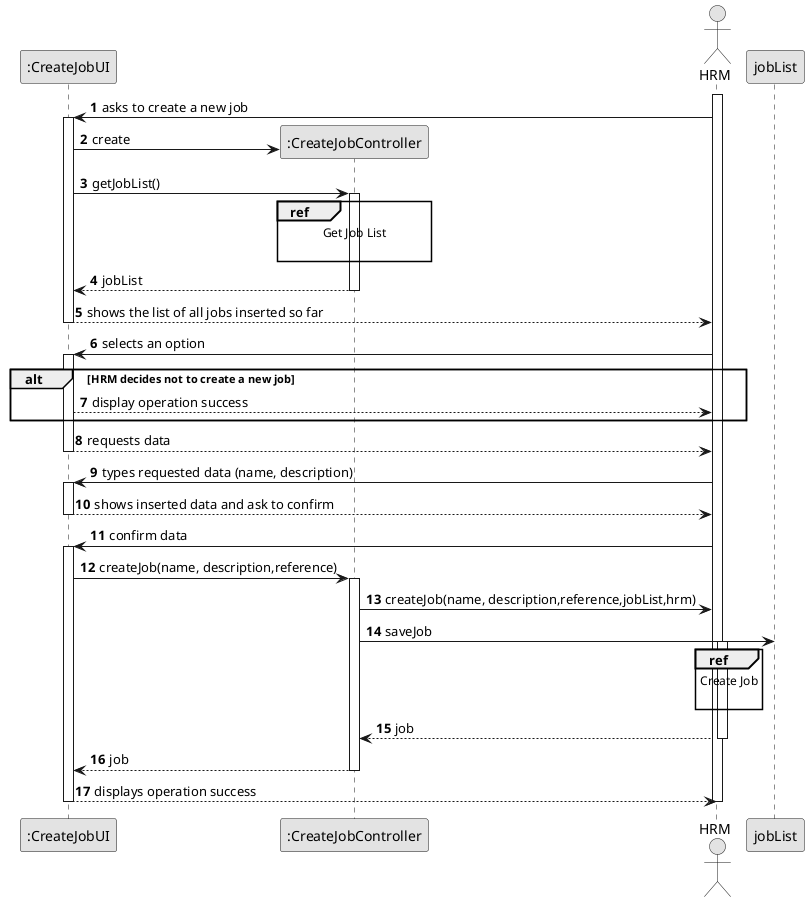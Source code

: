 @startuml
skinparam monochrome true
skinparam packageStyle rectangle
skinparam shadowing false

autonumber

'hide footbox
actor "HRM" as HRM
participant ":CreateJobUI" as UI
participant ":CreateJobController" as CTRL
participant "hrm\n:HRM" as HRM
participant "jobList" as LIST

activate HRM

    HRM -> UI : asks to create a new job

    activate UI

        UI -> CTRL** : create
        UI -> CTRL : getJobList()
        ref over CTRL
            Get Job List

        end ref

        activate CTRL

            CTRL --> UI : jobList
        deactivate CTRL

        UI --> HRM : shows the list of all jobs inserted so far
    deactivate UI

    HRM -> UI : selects an option
    activate UI

    alt HRM decides not to create a new job
        UI --> HRM : display operation success
    end

        UI --> HRM : requests data
    deactivate UI

    HRM -> UI : types requested data (name, description)
    activate UI

        UI --> HRM : shows inserted data and ask to confirm
    deactivate UI

    HRM -> UI : confirm data
    activate UI

        UI -> CTRL : createJob(name, description,reference)
        activate CTRL

'            CTRL -> CTRL : getTaskCategoryByDescription(taskCategoryDescription)
'            activate CTRL

'                ref over CTRL
'                    Get Job List
'
'                end ref

'                CTRL --> CTRL : jobList
'            deactivate CTRL

'            CTRL -> CTRL : getEmployeeFromSession()
'            activate CTRL

'                ref over CTRL
'                    Get Employee

'                end ref
'                CTRL -> CTRL : employee
'            deactivate CTRL

            CTRL -> HRM: createJob(name, description,reference,jobList,hrm)

            CTRL -> LIST : saveJob

            activate HRM

                ref over HRM
                    Create Job

                end

                HRM --> CTRL : job
            deactivate HRM

            CTRL --> UI: job
            deactivate CTRL
            UI --> HRM: displays operation success
    deactivate UI

deactivate HRM

@enduml